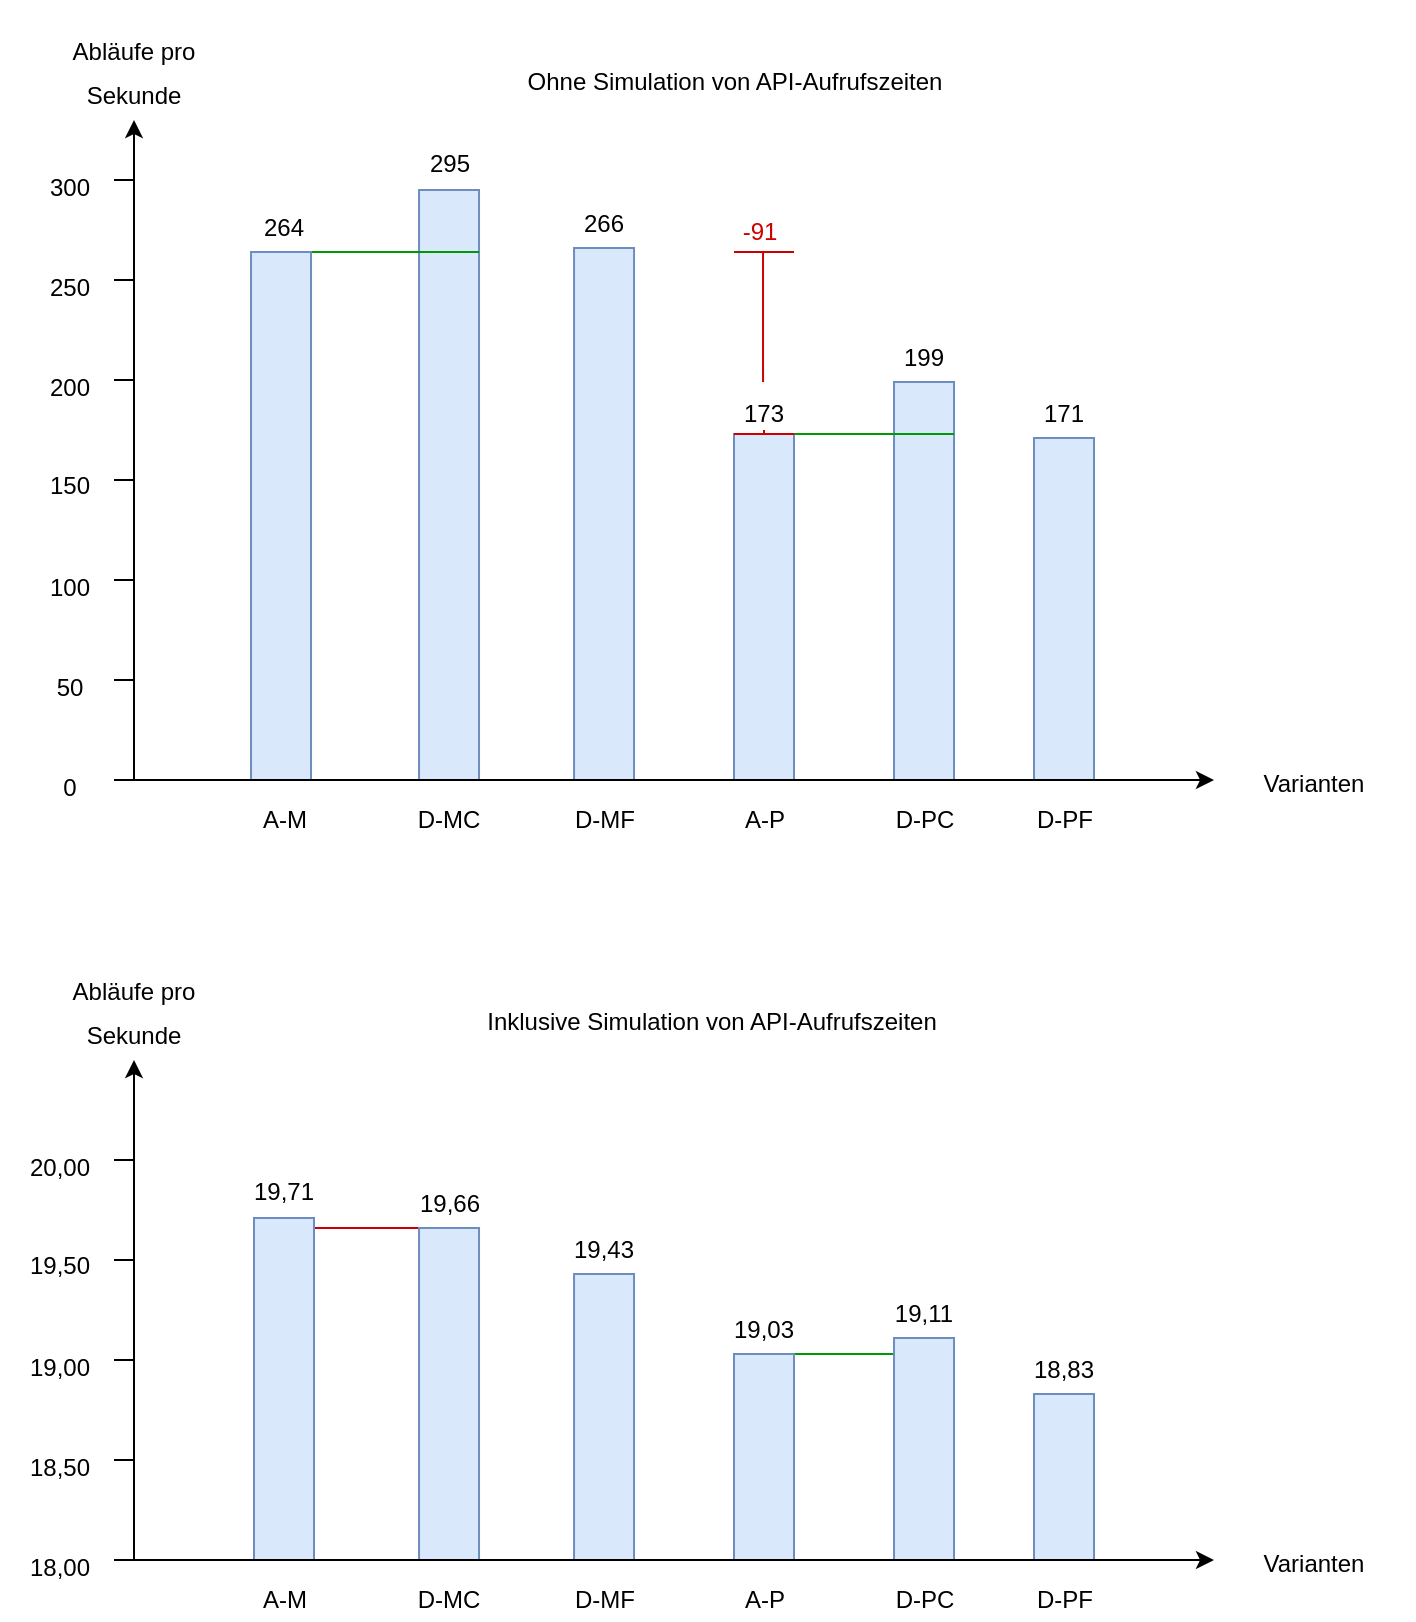 <mxfile version="14.5.1" type="device"><diagram id="vCOk7OmySpCUNoPw87cb" name="Seite-1"><mxGraphModel dx="1017" dy="978" grid="1" gridSize="10" guides="1" tooltips="1" connect="1" arrows="1" fold="1" page="1" pageScale="1" pageWidth="827" pageHeight="1169" math="0" shadow="0"><root><mxCell id="0"/><mxCell id="1" parent="0"/><mxCell id="3lPXwHZIY-2fqCkXB_g1-79" value="" style="rounded=0;whiteSpace=wrap;html=1;rotation=0;fillColor=#dae8fc;strokeColor=#6c8ebf;" parent="1" vertex="1"><mxGeometry x="269.52" y="115" width="30" height="295" as="geometry"/></mxCell><mxCell id="2D3vSueBpq9EGS-IsRs6-88" value="" style="endArrow=none;html=1;strokeColor=#009900;fontColor=none;exitX=0.75;exitY=1;exitDx=0;exitDy=0;" edge="1" parent="1"><mxGeometry width="50" height="50" relative="1" as="geometry"><mxPoint x="299.52" y="146" as="sourcePoint"/><mxPoint x="214" y="146" as="targetPoint"/></mxGeometry></mxCell><mxCell id="3lPXwHZIY-2fqCkXB_g1-82" value="" style="rounded=0;whiteSpace=wrap;html=1;rotation=0;fillColor=#dae8fc;strokeColor=#6c8ebf;" parent="1" vertex="1"><mxGeometry x="507.01" y="211" width="30" height="199" as="geometry"/></mxCell><mxCell id="2D3vSueBpq9EGS-IsRs6-87" value="" style="endArrow=none;html=1;strokeColor=#009900;fontColor=none;entryX=0.75;entryY=1;entryDx=0;entryDy=0;exitX=0.75;exitY=1;exitDx=0;exitDy=0;" edge="1" parent="1" target="3lPXwHZIY-2fqCkXB_g1-89"><mxGeometry width="50" height="50" relative="1" as="geometry"><mxPoint x="537.01" y="237" as="sourcePoint"/><mxPoint x="478.51" y="188.81" as="targetPoint"/></mxGeometry></mxCell><mxCell id="2D3vSueBpq9EGS-IsRs6-81" value="" style="endArrow=none;html=1;rounded=0;strokeColor=#CC0000;entryX=0.6;entryY=0.029;entryDx=0;entryDy=0;exitX=0;exitY=0;exitDx=0;exitDy=0;entryPerimeter=0;" edge="1" parent="1" source="W3WjwvVRYKKNo5K09ftn-47" target="W3WjwvVRYKKNo5K09ftn-3"><mxGeometry width="50" height="50" relative="1" as="geometry"><mxPoint x="240.0" y="627" as="sourcePoint"/><mxPoint x="240.0" y="562" as="targetPoint"/></mxGeometry></mxCell><mxCell id="2D3vSueBpq9EGS-IsRs6-82" value="" style="endArrow=none;html=1;strokeColor=#009900;fontColor=none;entryX=1;entryY=0;entryDx=0;entryDy=0;exitX=0.533;exitY=0.072;exitDx=0;exitDy=0;exitPerimeter=0;" edge="1" parent="1" source="W3WjwvVRYKKNo5K09ftn-7" target="W3WjwvVRYKKNo5K09ftn-6"><mxGeometry width="50" height="50" relative="1" as="geometry"><mxPoint x="560" y="697" as="sourcePoint"/><mxPoint x="480" y="600" as="targetPoint"/></mxGeometry></mxCell><mxCell id="W3WjwvVRYKKNo5K09ftn-47" value="" style="rounded=0;whiteSpace=wrap;html=1;rotation=0;fillColor=#dae8fc;strokeColor=#6c8ebf;" parent="1" vertex="1"><mxGeometry x="269.52" y="634" width="30" height="166" as="geometry"/></mxCell><mxCell id="3lPXwHZIY-2fqCkXB_g1-89" value="173" style="text;html=1;strokeColor=none;fillColor=none;align=center;verticalAlign=middle;whiteSpace=wrap;rounded=0;" parent="1" vertex="1"><mxGeometry x="412" y="217" width="60" height="20" as="geometry"/></mxCell><mxCell id="W3WjwvVRYKKNo5K09ftn-21" value="Abläufe pro" style="text;strokeColor=none;fillColor=none;align=center;verticalAlign=middle;rounded=0;" parent="1" vertex="1"><mxGeometry x="77" y="490" width="100" height="50" as="geometry"/></mxCell><mxCell id="W3WjwvVRYKKNo5K09ftn-39" value="Sekunde" style="text;strokeColor=none;fillColor=none;align=center;verticalAlign=middle;rounded=0;" parent="1" vertex="1"><mxGeometry x="77" y="512" width="100" height="50" as="geometry"/></mxCell><mxCell id="W3WjwvVRYKKNo5K09ftn-28" value="18,50" style="text;html=1;strokeColor=none;fillColor=none;align=center;verticalAlign=middle;whiteSpace=wrap;rounded=0;" parent="1" vertex="1"><mxGeometry x="60" y="744" width="60" height="20" as="geometry"/></mxCell><mxCell id="W3WjwvVRYKKNo5K09ftn-29" value="19,00" style="text;html=1;strokeColor=none;fillColor=none;align=center;verticalAlign=middle;whiteSpace=wrap;rounded=0;" parent="1" vertex="1"><mxGeometry x="60" y="694" width="60" height="20" as="geometry"/></mxCell><mxCell id="W3WjwvVRYKKNo5K09ftn-30" value="19,50" style="text;html=1;strokeColor=none;fillColor=none;align=center;verticalAlign=middle;whiteSpace=wrap;rounded=0;" parent="1" vertex="1"><mxGeometry x="60" y="643" width="60" height="20" as="geometry"/></mxCell><mxCell id="W3WjwvVRYKKNo5K09ftn-31" value="20,00" style="text;html=1;strokeColor=none;fillColor=none;align=center;verticalAlign=middle;whiteSpace=wrap;rounded=0;" parent="1" vertex="1"><mxGeometry x="60" y="594" width="60" height="20" as="geometry"/></mxCell><mxCell id="W3WjwvVRYKKNo5K09ftn-1" value="" style="endArrow=classic;html=1;rounded=0;strokeColor=#000000;" parent="1" edge="1"><mxGeometry width="50" height="50" relative="1" as="geometry"><mxPoint x="127" y="800" as="sourcePoint"/><mxPoint x="127" y="550" as="targetPoint"/></mxGeometry></mxCell><mxCell id="W3WjwvVRYKKNo5K09ftn-3" value="" style="rounded=0;whiteSpace=wrap;html=1;rotation=0;fillColor=#dae8fc;strokeColor=#6c8ebf;" parent="1" vertex="1"><mxGeometry x="187" y="629" width="30" height="171" as="geometry"/></mxCell><mxCell id="W3WjwvVRYKKNo5K09ftn-4" value="" style="rounded=0;whiteSpace=wrap;html=1;rotation=0;fillColor=#dae8fc;strokeColor=#6c8ebf;" parent="1" vertex="1"><mxGeometry x="347.02" y="657" width="30" height="143" as="geometry"/></mxCell><mxCell id="W3WjwvVRYKKNo5K09ftn-6" value="" style="rounded=0;whiteSpace=wrap;html=1;rotation=0;fillColor=#dae8fc;strokeColor=#6c8ebf;" parent="1" vertex="1"><mxGeometry x="427" y="697" width="30" height="103" as="geometry"/></mxCell><mxCell id="W3WjwvVRYKKNo5K09ftn-7" value="" style="rounded=0;whiteSpace=wrap;html=1;rotation=0;fillColor=#dae8fc;strokeColor=#6c8ebf;" parent="1" vertex="1"><mxGeometry x="507.01" y="689" width="30" height="111" as="geometry"/></mxCell><mxCell id="W3WjwvVRYKKNo5K09ftn-8" value="19,71" style="text;html=1;strokeColor=none;fillColor=none;align=center;verticalAlign=middle;whiteSpace=wrap;rounded=0;" parent="1" vertex="1"><mxGeometry x="172" y="606" width="60" height="20" as="geometry"/></mxCell><mxCell id="W3WjwvVRYKKNo5K09ftn-9" value="19,43" style="text;html=1;strokeColor=none;fillColor=none;align=center;verticalAlign=middle;whiteSpace=wrap;rounded=0;" parent="1" vertex="1"><mxGeometry x="332.02" y="635" width="60" height="20" as="geometry"/></mxCell><mxCell id="W3WjwvVRYKKNo5K09ftn-12" value="19,11" style="text;html=1;strokeColor=none;fillColor=none;align=center;verticalAlign=middle;whiteSpace=wrap;rounded=0;" parent="1" vertex="1"><mxGeometry x="492.01" y="667" width="60" height="20" as="geometry"/></mxCell><mxCell id="W3WjwvVRYKKNo5K09ftn-13" value="D-PF" style="text;html=1;strokeColor=none;fillColor=none;align=center;verticalAlign=middle;whiteSpace=wrap;rounded=0;" parent="1" vertex="1"><mxGeometry x="544.51" y="810" width="95" height="20" as="geometry"/></mxCell><mxCell id="W3WjwvVRYKKNo5K09ftn-14" value="A-M" style="text;html=1;strokeColor=none;fillColor=none;align=center;verticalAlign=middle;whiteSpace=wrap;rounded=0;" parent="1" vertex="1"><mxGeometry x="154.5" y="810" width="95" height="20" as="geometry"/></mxCell><mxCell id="W3WjwvVRYKKNo5K09ftn-15" value="D-MF" style="text;html=1;strokeColor=none;fillColor=none;align=center;verticalAlign=middle;whiteSpace=wrap;rounded=0;" parent="1" vertex="1"><mxGeometry x="314.52" y="810" width="95" height="20" as="geometry"/></mxCell><mxCell id="W3WjwvVRYKKNo5K09ftn-17" value="A-P" style="text;html=1;strokeColor=none;fillColor=none;align=center;verticalAlign=middle;whiteSpace=wrap;rounded=0;" parent="1" vertex="1"><mxGeometry x="394.5" y="810" width="95" height="20" as="geometry"/></mxCell><mxCell id="W3WjwvVRYKKNo5K09ftn-20" value="Varianten" style="text;html=1;strokeColor=none;fillColor=none;align=center;verticalAlign=middle;whiteSpace=wrap;rounded=0;" parent="1" vertex="1"><mxGeometry x="667" y="787" width="100" height="30" as="geometry"/></mxCell><mxCell id="W3WjwvVRYKKNo5K09ftn-22" value="" style="endArrow=none;html=1;rounded=0;strokeColor=#000000;" parent="1" edge="1"><mxGeometry width="50" height="50" relative="1" as="geometry"><mxPoint x="117" y="750" as="sourcePoint"/><mxPoint x="127" y="750" as="targetPoint"/></mxGeometry></mxCell><mxCell id="W3WjwvVRYKKNo5K09ftn-23" value="" style="endArrow=none;html=1;rounded=0;strokeColor=#000000;" parent="1" edge="1"><mxGeometry width="50" height="50" relative="1" as="geometry"><mxPoint x="117" y="700" as="sourcePoint"/><mxPoint x="127" y="700" as="targetPoint"/></mxGeometry></mxCell><mxCell id="W3WjwvVRYKKNo5K09ftn-24" value="" style="endArrow=none;html=1;rounded=0;strokeColor=#000000;" parent="1" edge="1"><mxGeometry width="50" height="50" relative="1" as="geometry"><mxPoint x="117" y="650" as="sourcePoint"/><mxPoint x="127" y="650" as="targetPoint"/></mxGeometry></mxCell><mxCell id="W3WjwvVRYKKNo5K09ftn-25" value="" style="endArrow=none;html=1;rounded=0;strokeColor=#000000;" parent="1" edge="1"><mxGeometry width="50" height="50" relative="1" as="geometry"><mxPoint x="117" y="600" as="sourcePoint"/><mxPoint x="127" y="600" as="targetPoint"/></mxGeometry></mxCell><mxCell id="W3WjwvVRYKKNo5K09ftn-48" value="19,66" style="text;html=1;strokeColor=none;fillColor=none;align=center;verticalAlign=middle;whiteSpace=wrap;rounded=0;" parent="1" vertex="1"><mxGeometry x="254.52" y="612" width="60" height="20" as="geometry"/></mxCell><mxCell id="W3WjwvVRYKKNo5K09ftn-49" value="D-MC" style="text;html=1;strokeColor=none;fillColor=none;align=center;verticalAlign=middle;whiteSpace=wrap;rounded=0;" parent="1" vertex="1"><mxGeometry x="237.02" y="810" width="95" height="20" as="geometry"/></mxCell><mxCell id="W3WjwvVRYKKNo5K09ftn-53" value="" style="rounded=0;whiteSpace=wrap;html=1;rotation=0;fillColor=#dae8fc;strokeColor=#6c8ebf;" parent="1" vertex="1"><mxGeometry x="577.01" y="717" width="30" height="83" as="geometry"/></mxCell><mxCell id="W3WjwvVRYKKNo5K09ftn-54" value="D-PC" style="text;html=1;strokeColor=none;fillColor=none;align=center;verticalAlign=middle;whiteSpace=wrap;rounded=0;" parent="1" vertex="1"><mxGeometry x="474.51" y="810" width="95" height="20" as="geometry"/></mxCell><mxCell id="W3WjwvVRYKKNo5K09ftn-55" value="18,83" style="text;html=1;strokeColor=none;fillColor=none;align=center;verticalAlign=middle;whiteSpace=wrap;rounded=0;" parent="1" vertex="1"><mxGeometry x="562.01" y="695" width="60" height="20" as="geometry"/></mxCell><mxCell id="W3WjwvVRYKKNo5K09ftn-11" value="19,03" style="text;html=1;strokeColor=none;fillColor=none;align=center;verticalAlign=middle;whiteSpace=wrap;rounded=0;" parent="1" vertex="1"><mxGeometry x="412" y="675" width="60" height="20" as="geometry"/></mxCell><mxCell id="Q2kVwcbMhLcmA8eboHZX-1" value="18,00" style="text;html=1;strokeColor=none;fillColor=none;align=center;verticalAlign=middle;whiteSpace=wrap;rounded=0;" parent="1" vertex="1"><mxGeometry x="60" y="794" width="60" height="20" as="geometry"/></mxCell><mxCell id="Q2kVwcbMhLcmA8eboHZX-2" value="" style="endArrow=none;html=1;rounded=0;strokeColor=#000000;" parent="1" edge="1"><mxGeometry width="50" height="50" relative="1" as="geometry"><mxPoint x="117" y="800" as="sourcePoint"/><mxPoint x="127" y="800" as="targetPoint"/></mxGeometry></mxCell><mxCell id="3lPXwHZIY-2fqCkXB_g1-46" value="50" style="text;html=1;strokeColor=none;fillColor=none;align=center;verticalAlign=middle;whiteSpace=wrap;rounded=0;" parent="1" vertex="1"><mxGeometry x="65" y="354" width="60" height="20" as="geometry"/></mxCell><mxCell id="3lPXwHZIY-2fqCkXB_g1-47" value="100" style="text;html=1;strokeColor=none;fillColor=none;align=center;verticalAlign=middle;whiteSpace=wrap;rounded=0;" parent="1" vertex="1"><mxGeometry x="65" y="304" width="60" height="20" as="geometry"/></mxCell><mxCell id="3lPXwHZIY-2fqCkXB_g1-48" value="150" style="text;html=1;strokeColor=none;fillColor=none;align=center;verticalAlign=middle;whiteSpace=wrap;rounded=0;" parent="1" vertex="1"><mxGeometry x="65" y="253" width="60" height="20" as="geometry"/></mxCell><mxCell id="3lPXwHZIY-2fqCkXB_g1-49" value="200" style="text;html=1;strokeColor=none;fillColor=none;align=center;verticalAlign=middle;whiteSpace=wrap;rounded=0;" parent="1" vertex="1"><mxGeometry x="65" y="204" width="60" height="20" as="geometry"/></mxCell><mxCell id="3lPXwHZIY-2fqCkXB_g1-50" value="250" style="text;html=1;strokeColor=none;fillColor=none;align=center;verticalAlign=middle;whiteSpace=wrap;rounded=0;" parent="1" vertex="1"><mxGeometry x="65" y="154" width="60" height="20" as="geometry"/></mxCell><mxCell id="3lPXwHZIY-2fqCkXB_g1-51" value="300" style="text;html=1;strokeColor=none;fillColor=none;align=center;verticalAlign=middle;whiteSpace=wrap;rounded=0;" parent="1" vertex="1"><mxGeometry x="65" y="104" width="60" height="20" as="geometry"/></mxCell><mxCell id="3lPXwHZIY-2fqCkXB_g1-57" value="" style="endArrow=classic;html=1;rounded=0;strokeColor=#000000;" parent="1" edge="1"><mxGeometry width="50" height="50" relative="1" as="geometry"><mxPoint x="127" y="410" as="sourcePoint"/><mxPoint x="127" y="80" as="targetPoint"/></mxGeometry></mxCell><mxCell id="3lPXwHZIY-2fqCkXB_g1-58" value="" style="rounded=0;whiteSpace=wrap;html=1;rotation=0;fillColor=#dae8fc;strokeColor=#6c8ebf;" parent="1" vertex="1"><mxGeometry x="185.51" y="146" width="30" height="264" as="geometry"/></mxCell><mxCell id="3lPXwHZIY-2fqCkXB_g1-59" value="" style="rounded=0;whiteSpace=wrap;html=1;rotation=0;fillColor=#dae8fc;strokeColor=#6c8ebf;" parent="1" vertex="1"><mxGeometry x="347.02" y="144" width="30" height="266" as="geometry"/></mxCell><mxCell id="3lPXwHZIY-2fqCkXB_g1-60" value="" style="rounded=0;whiteSpace=wrap;html=1;rotation=0;fillColor=#dae8fc;strokeColor=#6c8ebf;" parent="1" vertex="1"><mxGeometry x="427" y="237" width="30" height="173" as="geometry"/></mxCell><mxCell id="3lPXwHZIY-2fqCkXB_g1-61" value="" style="rounded=0;whiteSpace=wrap;html=1;rotation=0;fillColor=#dae8fc;strokeColor=#6c8ebf;" parent="1" vertex="1"><mxGeometry x="577.01" y="239" width="30" height="171" as="geometry"/></mxCell><mxCell id="3lPXwHZIY-2fqCkXB_g1-62" value="264" style="text;html=1;strokeColor=none;fillColor=none;align=center;verticalAlign=middle;whiteSpace=wrap;rounded=0;" parent="1" vertex="1"><mxGeometry x="172" y="124" width="60" height="20" as="geometry"/></mxCell><mxCell id="3lPXwHZIY-2fqCkXB_g1-63" value="266" style="text;html=1;strokeColor=none;fillColor=none;align=center;verticalAlign=middle;whiteSpace=wrap;rounded=0;" parent="1" vertex="1"><mxGeometry x="332.02" y="122" width="60" height="20" as="geometry"/></mxCell><mxCell id="3lPXwHZIY-2fqCkXB_g1-64" value="171" style="text;html=1;strokeColor=none;fillColor=none;align=center;verticalAlign=middle;whiteSpace=wrap;rounded=0;" parent="1" vertex="1"><mxGeometry x="562.01" y="217" width="60" height="20" as="geometry"/></mxCell><mxCell id="3lPXwHZIY-2fqCkXB_g1-65" value="D-PF" style="text;html=1;strokeColor=none;fillColor=none;align=center;verticalAlign=middle;whiteSpace=wrap;rounded=0;" parent="1" vertex="1"><mxGeometry x="544.51" y="420" width="95" height="20" as="geometry"/></mxCell><mxCell id="3lPXwHZIY-2fqCkXB_g1-66" value="A-M" style="text;html=1;strokeColor=none;fillColor=none;align=center;verticalAlign=middle;whiteSpace=wrap;rounded=0;" parent="1" vertex="1"><mxGeometry x="154.5" y="420" width="95" height="20" as="geometry"/></mxCell><mxCell id="3lPXwHZIY-2fqCkXB_g1-67" value="D-MF" style="text;html=1;strokeColor=none;fillColor=none;align=center;verticalAlign=middle;whiteSpace=wrap;rounded=0;" parent="1" vertex="1"><mxGeometry x="314.52" y="420" width="95" height="20" as="geometry"/></mxCell><mxCell id="3lPXwHZIY-2fqCkXB_g1-68" value="A-P" style="text;html=1;strokeColor=none;fillColor=none;align=center;verticalAlign=middle;whiteSpace=wrap;rounded=0;" parent="1" vertex="1"><mxGeometry x="394.5" y="420" width="95" height="20" as="geometry"/></mxCell><mxCell id="3lPXwHZIY-2fqCkXB_g1-69" value="Varianten" style="text;html=1;strokeColor=none;fillColor=none;align=center;verticalAlign=middle;whiteSpace=wrap;rounded=0;" parent="1" vertex="1"><mxGeometry x="667" y="397" width="100" height="30" as="geometry"/></mxCell><mxCell id="3lPXwHZIY-2fqCkXB_g1-70" value="Abläufe pro" style="text;strokeColor=none;fillColor=none;align=center;verticalAlign=middle;rounded=0;" parent="1" vertex="1"><mxGeometry x="77" y="20" width="100" height="50" as="geometry"/></mxCell><mxCell id="3lPXwHZIY-2fqCkXB_g1-71" value="" style="endArrow=none;html=1;rounded=0;strokeColor=#000000;" parent="1" edge="1"><mxGeometry width="50" height="50" relative="1" as="geometry"><mxPoint x="117" y="360" as="sourcePoint"/><mxPoint x="127" y="360" as="targetPoint"/></mxGeometry></mxCell><mxCell id="3lPXwHZIY-2fqCkXB_g1-72" value="" style="endArrow=none;html=1;rounded=0;strokeColor=#000000;" parent="1" edge="1"><mxGeometry width="50" height="50" relative="1" as="geometry"><mxPoint x="117" y="310" as="sourcePoint"/><mxPoint x="127" y="310" as="targetPoint"/></mxGeometry></mxCell><mxCell id="3lPXwHZIY-2fqCkXB_g1-73" value="" style="endArrow=none;html=1;rounded=0;strokeColor=#000000;" parent="1" edge="1"><mxGeometry width="50" height="50" relative="1" as="geometry"><mxPoint x="117" y="260" as="sourcePoint"/><mxPoint x="127" y="260" as="targetPoint"/></mxGeometry></mxCell><mxCell id="3lPXwHZIY-2fqCkXB_g1-74" value="" style="endArrow=none;html=1;rounded=0;strokeColor=#000000;" parent="1" edge="1"><mxGeometry width="50" height="50" relative="1" as="geometry"><mxPoint x="117" y="210" as="sourcePoint"/><mxPoint x="127" y="210" as="targetPoint"/></mxGeometry></mxCell><mxCell id="3lPXwHZIY-2fqCkXB_g1-75" value="" style="endArrow=none;html=1;rounded=0;strokeColor=#000000;" parent="1" edge="1"><mxGeometry width="50" height="50" relative="1" as="geometry"><mxPoint x="117" y="160" as="sourcePoint"/><mxPoint x="127" y="160" as="targetPoint"/></mxGeometry></mxCell><mxCell id="3lPXwHZIY-2fqCkXB_g1-76" value="" style="endArrow=none;html=1;rounded=0;strokeColor=#000000;" parent="1" edge="1"><mxGeometry width="50" height="50" relative="1" as="geometry"><mxPoint x="117" y="110" as="sourcePoint"/><mxPoint x="127" y="110" as="targetPoint"/></mxGeometry></mxCell><mxCell id="3lPXwHZIY-2fqCkXB_g1-78" value="Sekunde" style="text;strokeColor=none;fillColor=none;align=center;verticalAlign=middle;rounded=0;" parent="1" vertex="1"><mxGeometry x="77" y="42" width="100" height="50" as="geometry"/></mxCell><mxCell id="3lPXwHZIY-2fqCkXB_g1-80" value="295" style="text;html=1;strokeColor=none;fillColor=none;align=center;verticalAlign=middle;whiteSpace=wrap;rounded=0;" parent="1" vertex="1"><mxGeometry x="254.52" y="92" width="60" height="20" as="geometry"/></mxCell><mxCell id="3lPXwHZIY-2fqCkXB_g1-81" value="D-MC" style="text;html=1;strokeColor=none;fillColor=none;align=center;verticalAlign=middle;whiteSpace=wrap;rounded=0;" parent="1" vertex="1"><mxGeometry x="237.02" y="420" width="95" height="20" as="geometry"/></mxCell><mxCell id="3lPXwHZIY-2fqCkXB_g1-83" value="D-PC" style="text;html=1;strokeColor=none;fillColor=none;align=center;verticalAlign=middle;whiteSpace=wrap;rounded=0;" parent="1" vertex="1"><mxGeometry x="474.51" y="420" width="95" height="20" as="geometry"/></mxCell><mxCell id="3lPXwHZIY-2fqCkXB_g1-84" value="199" style="text;html=1;strokeColor=none;fillColor=none;align=center;verticalAlign=middle;whiteSpace=wrap;rounded=0;" parent="1" vertex="1"><mxGeometry x="492.01" y="189" width="60" height="20" as="geometry"/></mxCell><mxCell id="3lPXwHZIY-2fqCkXB_g1-85" value="-91" style="text;html=1;fillColor=none;align=center;verticalAlign=middle;whiteSpace=wrap;rounded=0;fontColor=#CC0000;" parent="1" vertex="1"><mxGeometry x="409.52" y="126" width="60" height="20" as="geometry"/></mxCell><mxCell id="3lPXwHZIY-2fqCkXB_g1-86" value="" style="endArrow=none;html=1;rounded=0;strokeColor=#CC0000;" parent="1" edge="1"><mxGeometry width="50" height="50" relative="1" as="geometry"><mxPoint x="441.52" y="211" as="sourcePoint"/><mxPoint x="441.52" y="146" as="targetPoint"/></mxGeometry></mxCell><mxCell id="3lPXwHZIY-2fqCkXB_g1-87" value="" style="endArrow=none;html=1;rounded=0;strokeColor=#CC0000;" parent="1" edge="1"><mxGeometry width="50" height="50" relative="1" as="geometry"><mxPoint x="457" y="146" as="sourcePoint"/><mxPoint x="427" y="146" as="targetPoint"/></mxGeometry></mxCell><mxCell id="3lPXwHZIY-2fqCkXB_g1-88" value="" style="endArrow=none;html=1;rounded=0;exitX=1.01;exitY=0;exitDx=0;exitDy=0;exitPerimeter=0;entryX=0;entryY=0;entryDx=0;entryDy=0;strokeColor=#CC0000;" parent="1" source="3lPXwHZIY-2fqCkXB_g1-60" edge="1" target="3lPXwHZIY-2fqCkXB_g1-60"><mxGeometry width="50" height="50" relative="1" as="geometry"><mxPoint x="457" y="240" as="sourcePoint"/><mxPoint x="426" y="240" as="targetPoint"/></mxGeometry></mxCell><mxCell id="3lPXwHZIY-2fqCkXB_g1-90" value="" style="endArrow=none;html=1;rounded=0;exitX=0.5;exitY=0;exitDx=0;exitDy=0;entryX=0.5;entryY=0.9;entryDx=0;entryDy=0;entryPerimeter=0;strokeColor=#CC0000;" parent="1" source="3lPXwHZIY-2fqCkXB_g1-60" edge="1" target="3lPXwHZIY-2fqCkXB_g1-89"><mxGeometry width="50" height="50" relative="1" as="geometry"><mxPoint x="457" y="250" as="sourcePoint"/><mxPoint x="442" y="235" as="targetPoint"/></mxGeometry></mxCell><mxCell id="3lPXwHZIY-2fqCkXB_g1-91" value="Inklusive Simulation von API-Aufrufszeiten" style="text;strokeColor=none;fillColor=none;align=center;verticalAlign=middle;rounded=0;" parent="1" vertex="1"><mxGeometry x="204" y="520" width="424" height="20" as="geometry"/></mxCell><mxCell id="3lPXwHZIY-2fqCkXB_g1-92" value="Ohne Simulation von API-Aufrufszeiten" style="text;strokeColor=none;fillColor=none;align=center;verticalAlign=middle;rounded=0;" parent="1" vertex="1"><mxGeometry x="215.51" y="50" width="424" height="20" as="geometry"/></mxCell><mxCell id="3lPXwHZIY-2fqCkXB_g1-94" value="0" style="text;html=1;strokeColor=none;fillColor=none;align=center;verticalAlign=middle;whiteSpace=wrap;rounded=0;" parent="1" vertex="1"><mxGeometry x="65" y="404" width="60" height="20" as="geometry"/></mxCell><mxCell id="3lPXwHZIY-2fqCkXB_g1-95" value="" style="endArrow=none;html=1;rounded=0;strokeColor=#000000;" parent="1" edge="1"><mxGeometry width="50" height="50" relative="1" as="geometry"><mxPoint x="117" y="410" as="sourcePoint"/><mxPoint x="127" y="410" as="targetPoint"/></mxGeometry></mxCell><mxCell id="3lPXwHZIY-2fqCkXB_g1-77" value="" style="endArrow=classic;html=1;rounded=0;endFill=1;strokeColor=#000000;" parent="1" edge="1"><mxGeometry width="50" height="50" relative="1" as="geometry"><mxPoint x="127" y="410" as="sourcePoint"/><mxPoint x="667" y="410" as="targetPoint"/></mxGeometry></mxCell><mxCell id="W3WjwvVRYKKNo5K09ftn-2" value="" style="endArrow=classic;html=1;rounded=0;endFill=1;strokeColor=#000000;" parent="1" edge="1"><mxGeometry width="50" height="50" relative="1" as="geometry"><mxPoint x="127" y="800" as="sourcePoint"/><mxPoint x="667" y="800" as="targetPoint"/></mxGeometry></mxCell></root></mxGraphModel></diagram></mxfile>